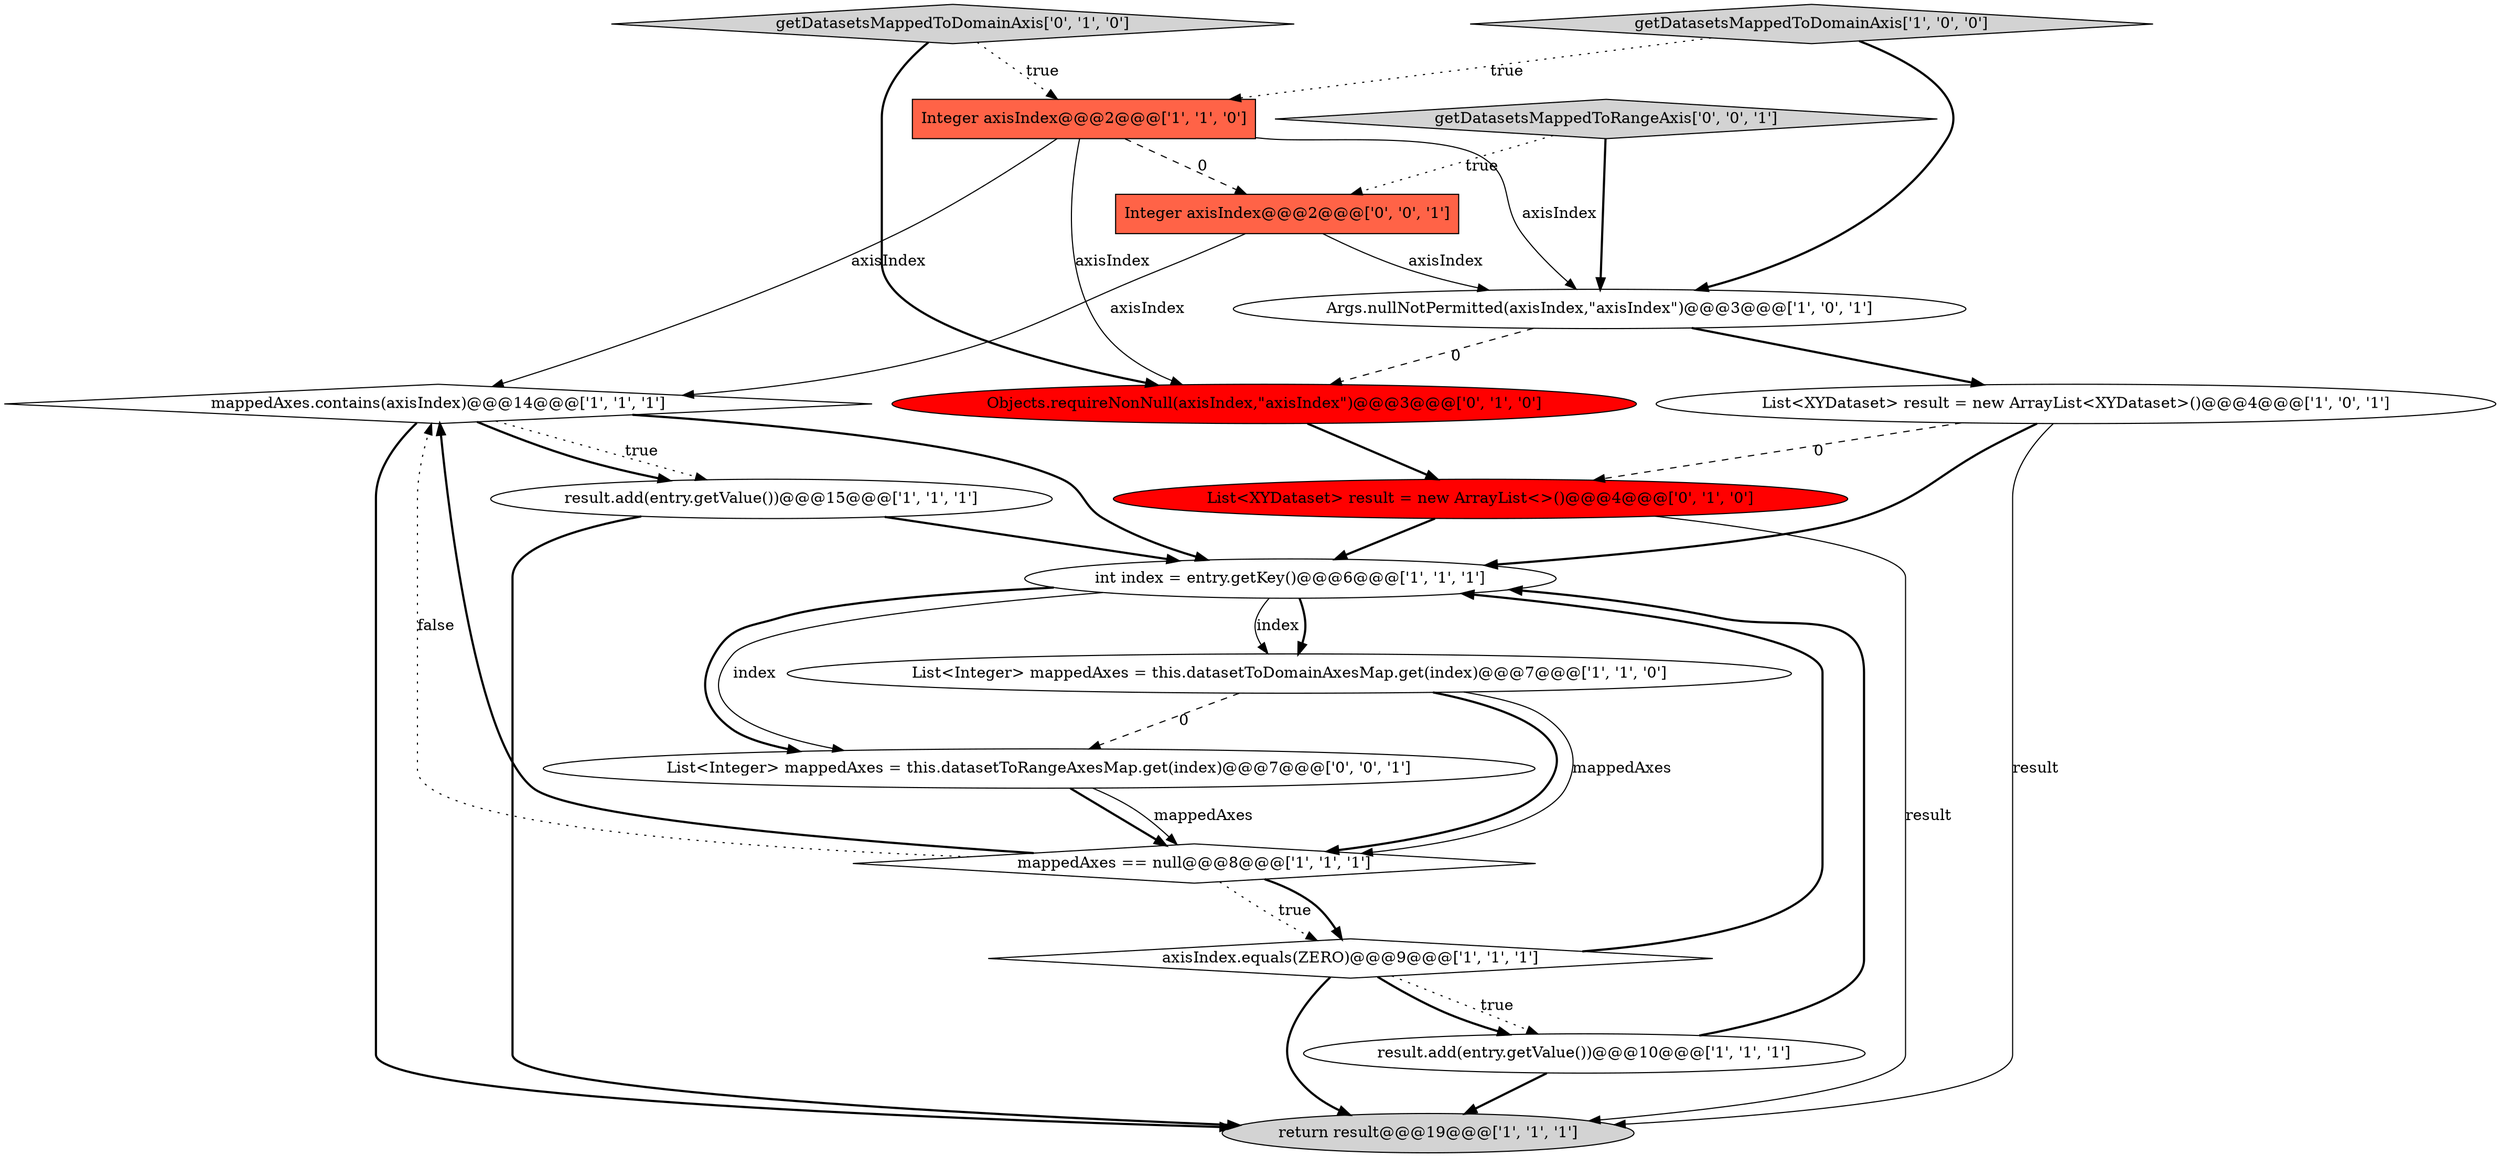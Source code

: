 digraph {
4 [style = filled, label = "Integer axisIndex@@@2@@@['1', '1', '0']", fillcolor = tomato, shape = box image = "AAA0AAABBB1BBB"];
13 [style = filled, label = "getDatasetsMappedToDomainAxis['0', '1', '0']", fillcolor = lightgray, shape = diamond image = "AAA0AAABBB2BBB"];
14 [style = filled, label = "List<XYDataset> result = new ArrayList<>()@@@4@@@['0', '1', '0']", fillcolor = red, shape = ellipse image = "AAA1AAABBB2BBB"];
10 [style = filled, label = "result.add(entry.getValue())@@@15@@@['1', '1', '1']", fillcolor = white, shape = ellipse image = "AAA0AAABBB1BBB"];
15 [style = filled, label = "Integer axisIndex@@@2@@@['0', '0', '1']", fillcolor = tomato, shape = box image = "AAA0AAABBB3BBB"];
5 [style = filled, label = "axisIndex.equals(ZERO)@@@9@@@['1', '1', '1']", fillcolor = white, shape = diamond image = "AAA0AAABBB1BBB"];
2 [style = filled, label = "mappedAxes.contains(axisIndex)@@@14@@@['1', '1', '1']", fillcolor = white, shape = diamond image = "AAA0AAABBB1BBB"];
12 [style = filled, label = "Objects.requireNonNull(axisIndex,\"axisIndex\")@@@3@@@['0', '1', '0']", fillcolor = red, shape = ellipse image = "AAA1AAABBB2BBB"];
6 [style = filled, label = "List<Integer> mappedAxes = this.datasetToDomainAxesMap.get(index)@@@7@@@['1', '1', '0']", fillcolor = white, shape = ellipse image = "AAA0AAABBB1BBB"];
7 [style = filled, label = "int index = entry.getKey()@@@6@@@['1', '1', '1']", fillcolor = white, shape = ellipse image = "AAA0AAABBB1BBB"];
3 [style = filled, label = "getDatasetsMappedToDomainAxis['1', '0', '0']", fillcolor = lightgray, shape = diamond image = "AAA0AAABBB1BBB"];
0 [style = filled, label = "mappedAxes == null@@@8@@@['1', '1', '1']", fillcolor = white, shape = diamond image = "AAA0AAABBB1BBB"];
8 [style = filled, label = "return result@@@19@@@['1', '1', '1']", fillcolor = lightgray, shape = ellipse image = "AAA0AAABBB1BBB"];
1 [style = filled, label = "result.add(entry.getValue())@@@10@@@['1', '1', '1']", fillcolor = white, shape = ellipse image = "AAA0AAABBB1BBB"];
9 [style = filled, label = "Args.nullNotPermitted(axisIndex,\"axisIndex\")@@@3@@@['1', '0', '1']", fillcolor = white, shape = ellipse image = "AAA0AAABBB1BBB"];
16 [style = filled, label = "List<Integer> mappedAxes = this.datasetToRangeAxesMap.get(index)@@@7@@@['0', '0', '1']", fillcolor = white, shape = ellipse image = "AAA0AAABBB3BBB"];
11 [style = filled, label = "List<XYDataset> result = new ArrayList<XYDataset>()@@@4@@@['1', '0', '1']", fillcolor = white, shape = ellipse image = "AAA0AAABBB1BBB"];
17 [style = filled, label = "getDatasetsMappedToRangeAxis['0', '0', '1']", fillcolor = lightgray, shape = diamond image = "AAA0AAABBB3BBB"];
2->10 [style = dotted, label="true"];
5->8 [style = bold, label=""];
7->16 [style = solid, label="index"];
16->0 [style = bold, label=""];
4->12 [style = solid, label="axisIndex"];
1->8 [style = bold, label=""];
9->11 [style = bold, label=""];
0->5 [style = dotted, label="true"];
11->8 [style = solid, label="result"];
16->0 [style = solid, label="mappedAxes"];
17->9 [style = bold, label=""];
5->1 [style = dotted, label="true"];
0->2 [style = bold, label=""];
0->2 [style = dotted, label="false"];
3->4 [style = dotted, label="true"];
4->2 [style = solid, label="axisIndex"];
6->0 [style = bold, label=""];
2->10 [style = bold, label=""];
15->2 [style = solid, label="axisIndex"];
1->7 [style = bold, label=""];
10->7 [style = bold, label=""];
4->9 [style = solid, label="axisIndex"];
14->7 [style = bold, label=""];
3->9 [style = bold, label=""];
5->1 [style = bold, label=""];
6->16 [style = dashed, label="0"];
13->12 [style = bold, label=""];
17->15 [style = dotted, label="true"];
10->8 [style = bold, label=""];
14->8 [style = solid, label="result"];
4->15 [style = dashed, label="0"];
11->14 [style = dashed, label="0"];
15->9 [style = solid, label="axisIndex"];
7->6 [style = bold, label=""];
7->16 [style = bold, label=""];
12->14 [style = bold, label=""];
6->0 [style = solid, label="mappedAxes"];
5->7 [style = bold, label=""];
9->12 [style = dashed, label="0"];
7->6 [style = solid, label="index"];
2->7 [style = bold, label=""];
11->7 [style = bold, label=""];
13->4 [style = dotted, label="true"];
2->8 [style = bold, label=""];
0->5 [style = bold, label=""];
}
